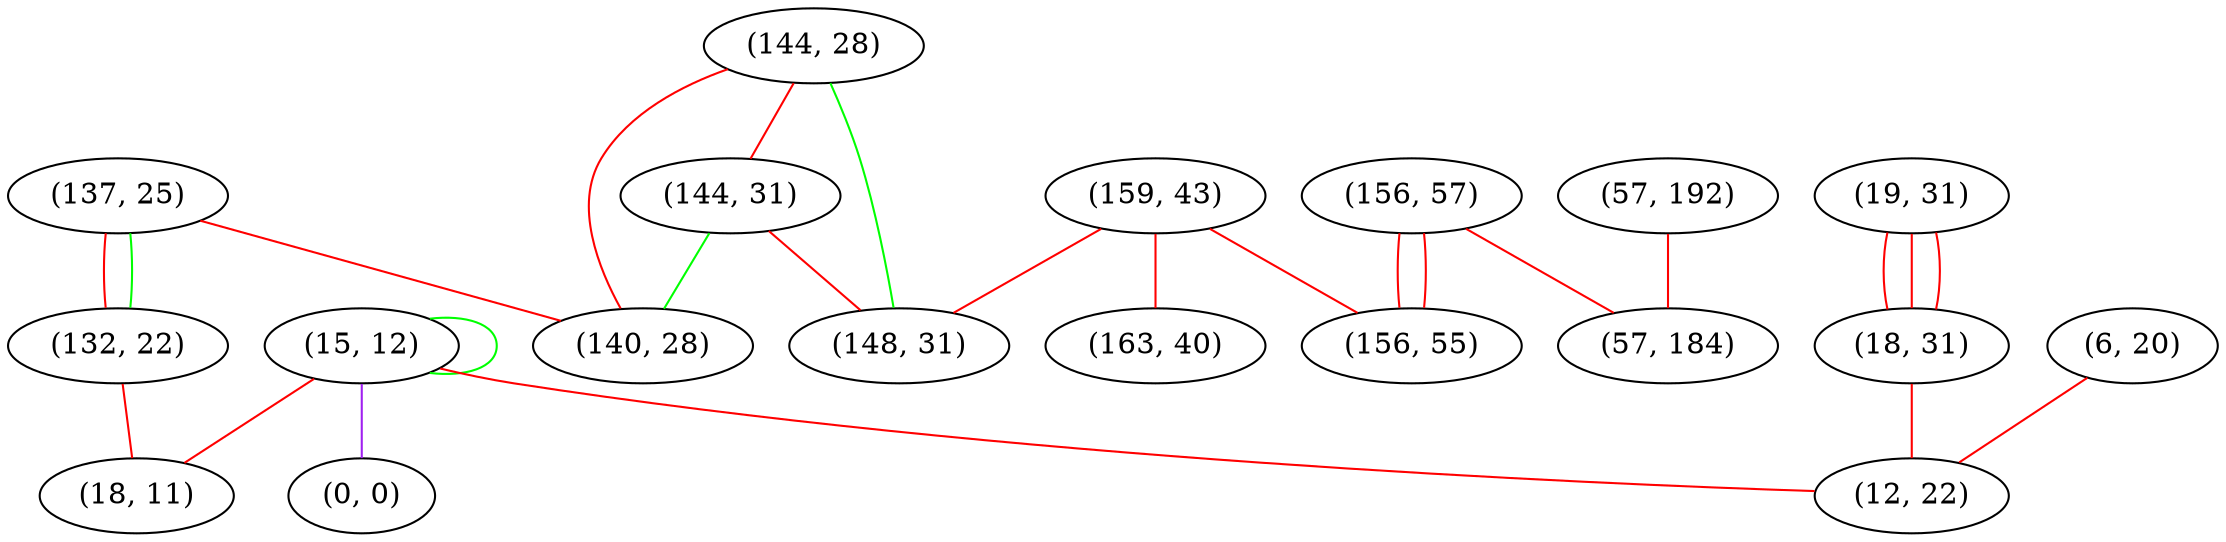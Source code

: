 graph "" {
"(15, 12)";
"(19, 31)";
"(0, 0)";
"(144, 28)";
"(144, 31)";
"(159, 43)";
"(156, 57)";
"(148, 31)";
"(137, 25)";
"(163, 40)";
"(6, 20)";
"(57, 192)";
"(132, 22)";
"(57, 184)";
"(18, 31)";
"(156, 55)";
"(140, 28)";
"(18, 11)";
"(12, 22)";
"(15, 12)" -- "(15, 12)"  [color=green, key=0, weight=2];
"(15, 12)" -- "(0, 0)"  [color=purple, key=0, weight=4];
"(15, 12)" -- "(18, 11)"  [color=red, key=0, weight=1];
"(15, 12)" -- "(12, 22)"  [color=red, key=0, weight=1];
"(19, 31)" -- "(18, 31)"  [color=red, key=0, weight=1];
"(19, 31)" -- "(18, 31)"  [color=red, key=1, weight=1];
"(19, 31)" -- "(18, 31)"  [color=red, key=2, weight=1];
"(144, 28)" -- "(148, 31)"  [color=green, key=0, weight=2];
"(144, 28)" -- "(140, 28)"  [color=red, key=0, weight=1];
"(144, 28)" -- "(144, 31)"  [color=red, key=0, weight=1];
"(144, 31)" -- "(148, 31)"  [color=red, key=0, weight=1];
"(144, 31)" -- "(140, 28)"  [color=green, key=0, weight=2];
"(159, 43)" -- "(163, 40)"  [color=red, key=0, weight=1];
"(159, 43)" -- "(148, 31)"  [color=red, key=0, weight=1];
"(159, 43)" -- "(156, 55)"  [color=red, key=0, weight=1];
"(156, 57)" -- "(156, 55)"  [color=red, key=0, weight=1];
"(156, 57)" -- "(156, 55)"  [color=red, key=1, weight=1];
"(156, 57)" -- "(57, 184)"  [color=red, key=0, weight=1];
"(137, 25)" -- "(140, 28)"  [color=red, key=0, weight=1];
"(137, 25)" -- "(132, 22)"  [color=red, key=0, weight=1];
"(137, 25)" -- "(132, 22)"  [color=green, key=1, weight=2];
"(6, 20)" -- "(12, 22)"  [color=red, key=0, weight=1];
"(57, 192)" -- "(57, 184)"  [color=red, key=0, weight=1];
"(132, 22)" -- "(18, 11)"  [color=red, key=0, weight=1];
"(18, 31)" -- "(12, 22)"  [color=red, key=0, weight=1];
}
